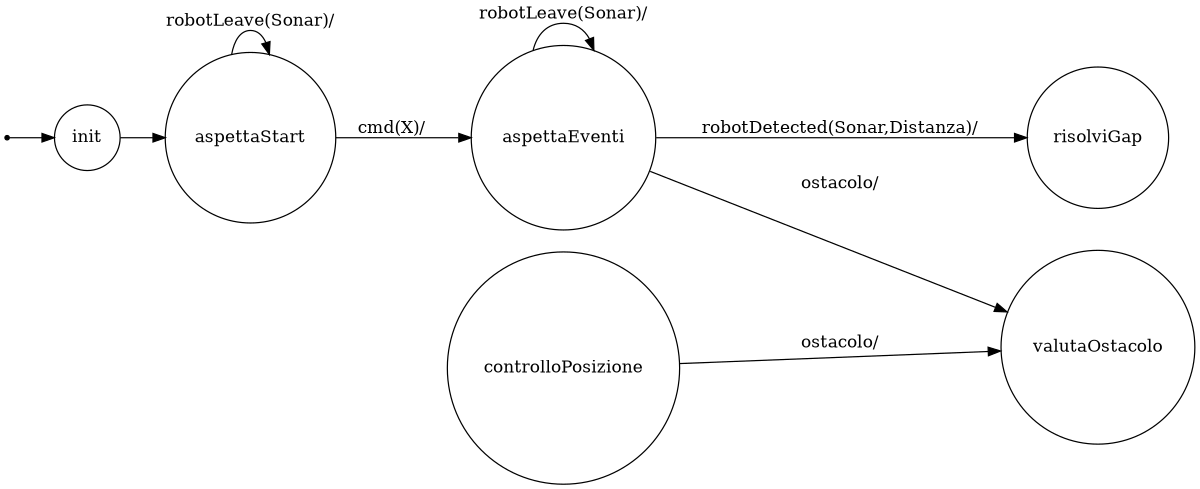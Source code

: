 /*
*
* A GraphViz DOT FSM description 
* Please use a GraphViz visualizer (like http://www.webgraphviz.com)
* 
* Generated by AM,NC,RM
*  
*/
 
digraph finite_state_machine {
  	rankdir=LR;
  	size="8,5"
  	node [shape = point]; iniziale;
  	node [shape = doublecircle]; 
  	node [shape = circle];
  	iniziale -> init [label = ""];
  	
  	
  	init -> aspettaStart [ label = ""];
  	
  	aspettaStart -> aspettaStart [ label = "robotLeave(Sonar)/"];
  	aspettaStart -> aspettaEventi [ label = "cmd(X)/"];
  	
  	aspettaEventi -> aspettaEventi [ label = "robotLeave(Sonar)/"];
  	aspettaEventi -> risolviGap [ label = "robotDetected(Sonar,Distanza)/"];
  	aspettaEventi -> valutaOstacolo [ label = "ostacolo/"];
  	
  	controlloPosizione -> valutaOstacolo [ label = "ostacolo/"];
}